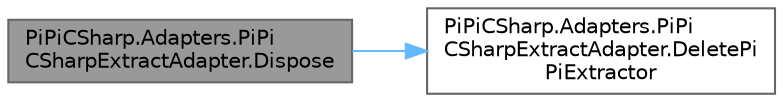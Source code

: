 digraph "PiPiCSharp.Adapters.PiPiCSharpExtractAdapter.Dispose"
{
 // LATEX_PDF_SIZE
  bgcolor="transparent";
  edge [fontname=Helvetica,fontsize=10,labelfontname=Helvetica,labelfontsize=10];
  node [fontname=Helvetica,fontsize=10,shape=box,height=0.2,width=0.4];
  rankdir="LR";
  Node1 [id="Node000001",label="PiPiCSharp.Adapters.PiPi\lCSharpExtractAdapter.Dispose",height=0.2,width=0.4,color="gray40", fillcolor="grey60", style="filled", fontcolor="black",tooltip="Invoke inner dispose."];
  Node1 -> Node2 [id="edge1_Node000001_Node000002",color="steelblue1",style="solid",tooltip=" "];
  Node2 [id="Node000002",label="PiPiCSharp.Adapters.PiPi\lCSharpExtractAdapter.DeletePi\lPiExtractor",height=0.2,width=0.4,color="grey40", fillcolor="white", style="filled",URL="$class_pi_pi_c_sharp_1_1_adapters_1_1_pi_pi_c_sharp_extract_adapter.html#a31621820497e0d66b1cf6487477f9721",tooltip="Invoke c++ PiPiExtractor destructor."];
}
